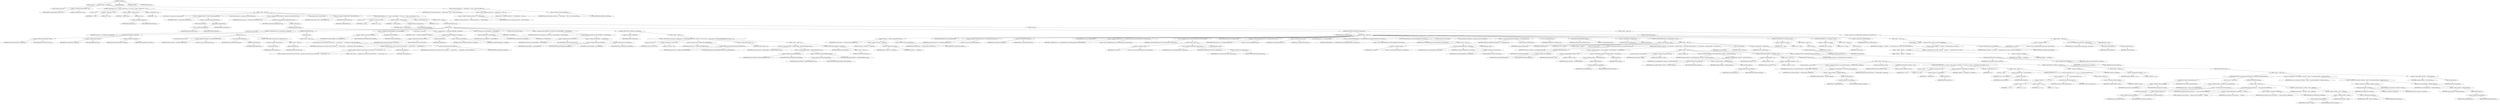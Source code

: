 digraph "translate" {  
"968" [label = <(METHOD,translate)<SUB>495</SUB>> ]
"59" [label = <(PARAM,this)<SUB>495</SUB>> ]
"969" [label = <(BLOCK,&lt;empty&gt;,&lt;empty&gt;)<SUB>495</SUB>> ]
"970" [label = <(LOCAL,int filesProcessed: int)> ]
"971" [label = <(&lt;operator&gt;.assignment,int filesProcessed = 0)<SUB>496</SUB>> ]
"972" [label = <(IDENTIFIER,filesProcessed,int filesProcessed = 0)<SUB>496</SUB>> ]
"973" [label = <(LITERAL,0,int filesProcessed = 0)<SUB>496</SUB>> ]
"974" [label = <(CONTROL_STRUCTURE,for (int i = 0; Some(i &lt; filesets.size()); i++),for (int i = 0; Some(i &lt; filesets.size()); i++))<SUB>497</SUB>> ]
"975" [label = <(LOCAL,int i: int)> ]
"976" [label = <(&lt;operator&gt;.assignment,int i = 0)<SUB>497</SUB>> ]
"977" [label = <(IDENTIFIER,i,int i = 0)<SUB>497</SUB>> ]
"978" [label = <(LITERAL,0,int i = 0)<SUB>497</SUB>> ]
"979" [label = <(&lt;operator&gt;.lessThan,i &lt; filesets.size())<SUB>497</SUB>> ]
"980" [label = <(IDENTIFIER,i,i &lt; filesets.size())<SUB>497</SUB>> ]
"981" [label = <(size,filesets.size())<SUB>497</SUB>> ]
"982" [label = <(&lt;operator&gt;.fieldAccess,this.filesets)<SUB>497</SUB>> ]
"983" [label = <(IDENTIFIER,this,filesets.size())<SUB>497</SUB>> ]
"984" [label = <(FIELD_IDENTIFIER,filesets,filesets)<SUB>497</SUB>> ]
"985" [label = <(&lt;operator&gt;.postIncrement,i++)<SUB>497</SUB>> ]
"986" [label = <(IDENTIFIER,i,i++)<SUB>497</SUB>> ]
"987" [label = <(BLOCK,&lt;empty&gt;,&lt;empty&gt;)<SUB>497</SUB>> ]
"988" [label = <(LOCAL,FileSet fs: org.apache.tools.ant.types.FileSet)> ]
"989" [label = <(&lt;operator&gt;.assignment,FileSet fs = (FileSet) filesets.elementAt(i))<SUB>498</SUB>> ]
"990" [label = <(IDENTIFIER,fs,FileSet fs = (FileSet) filesets.elementAt(i))<SUB>498</SUB>> ]
"991" [label = <(&lt;operator&gt;.cast,(FileSet) filesets.elementAt(i))<SUB>498</SUB>> ]
"992" [label = <(TYPE_REF,FileSet,FileSet)<SUB>498</SUB>> ]
"993" [label = <(elementAt,filesets.elementAt(i))<SUB>498</SUB>> ]
"994" [label = <(&lt;operator&gt;.fieldAccess,this.filesets)<SUB>498</SUB>> ]
"995" [label = <(IDENTIFIER,this,filesets.elementAt(i))<SUB>498</SUB>> ]
"996" [label = <(FIELD_IDENTIFIER,filesets,filesets)<SUB>498</SUB>> ]
"997" [label = <(IDENTIFIER,i,filesets.elementAt(i))<SUB>498</SUB>> ]
"998" [label = <(LOCAL,DirectoryScanner ds: org.apache.tools.ant.DirectoryScanner)> ]
"999" [label = <(&lt;operator&gt;.assignment,DirectoryScanner ds = getDirectoryScanner(getProject()))<SUB>499</SUB>> ]
"1000" [label = <(IDENTIFIER,ds,DirectoryScanner ds = getDirectoryScanner(getProject()))<SUB>499</SUB>> ]
"1001" [label = <(getDirectoryScanner,getDirectoryScanner(getProject()))<SUB>499</SUB>> ]
"1002" [label = <(IDENTIFIER,fs,getDirectoryScanner(getProject()))<SUB>499</SUB>> ]
"1003" [label = <(getProject,getProject())<SUB>499</SUB>> ]
"58" [label = <(IDENTIFIER,this,getProject())<SUB>499</SUB>> ]
"1004" [label = <(LOCAL,String[] srcFiles: java.lang.String[])> ]
"1005" [label = <(&lt;operator&gt;.assignment,String[] srcFiles = getIncludedFiles())<SUB>500</SUB>> ]
"1006" [label = <(IDENTIFIER,srcFiles,String[] srcFiles = getIncludedFiles())<SUB>500</SUB>> ]
"1007" [label = <(getIncludedFiles,getIncludedFiles())<SUB>500</SUB>> ]
"1008" [label = <(IDENTIFIER,ds,getIncludedFiles())<SUB>500</SUB>> ]
"1009" [label = <(CONTROL_STRUCTURE,for (int j = 0; Some(j &lt; srcFiles.length); j++),for (int j = 0; Some(j &lt; srcFiles.length); j++))<SUB>501</SUB>> ]
"1010" [label = <(LOCAL,int j: int)> ]
"1011" [label = <(&lt;operator&gt;.assignment,int j = 0)<SUB>501</SUB>> ]
"1012" [label = <(IDENTIFIER,j,int j = 0)<SUB>501</SUB>> ]
"1013" [label = <(LITERAL,0,int j = 0)<SUB>501</SUB>> ]
"1014" [label = <(&lt;operator&gt;.lessThan,j &lt; srcFiles.length)<SUB>501</SUB>> ]
"1015" [label = <(IDENTIFIER,j,j &lt; srcFiles.length)<SUB>501</SUB>> ]
"1016" [label = <(&lt;operator&gt;.fieldAccess,srcFiles.length)<SUB>501</SUB>> ]
"1017" [label = <(IDENTIFIER,srcFiles,j &lt; srcFiles.length)<SUB>501</SUB>> ]
"1018" [label = <(FIELD_IDENTIFIER,length,length)<SUB>501</SUB>> ]
"1019" [label = <(&lt;operator&gt;.postIncrement,j++)<SUB>501</SUB>> ]
"1020" [label = <(IDENTIFIER,j,j++)<SUB>501</SUB>> ]
"1021" [label = <(BLOCK,&lt;empty&gt;,&lt;empty&gt;)<SUB>501</SUB>> ]
"1022" [label = <(CONTROL_STRUCTURE,try,try)<SUB>502</SUB>> ]
"1023" [label = <(BLOCK,try,try)<SUB>502</SUB>> ]
"1024" [label = <(LOCAL,File dest: java.io.File)> ]
"1025" [label = <(&lt;operator&gt;.assignment,File dest = resolveFile(toDir, srcFiles[j]))<SUB>503</SUB>> ]
"1026" [label = <(IDENTIFIER,dest,File dest = resolveFile(toDir, srcFiles[j]))<SUB>503</SUB>> ]
"1027" [label = <(resolveFile,resolveFile(toDir, srcFiles[j]))<SUB>503</SUB>> ]
"1028" [label = <(&lt;operator&gt;.fieldAccess,Translate.FILE_UTILS)<SUB>503</SUB>> ]
"1029" [label = <(IDENTIFIER,Translate,resolveFile(toDir, srcFiles[j]))<SUB>503</SUB>> ]
"1030" [label = <(FIELD_IDENTIFIER,FILE_UTILS,FILE_UTILS)<SUB>503</SUB>> ]
"1031" [label = <(&lt;operator&gt;.fieldAccess,this.toDir)<SUB>503</SUB>> ]
"1032" [label = <(IDENTIFIER,this,resolveFile(toDir, srcFiles[j]))<SUB>503</SUB>> ]
"1033" [label = <(FIELD_IDENTIFIER,toDir,toDir)<SUB>503</SUB>> ]
"1034" [label = <(&lt;operator&gt;.indexAccess,srcFiles[j])<SUB>503</SUB>> ]
"1035" [label = <(IDENTIFIER,srcFiles,resolveFile(toDir, srcFiles[j]))<SUB>503</SUB>> ]
"1036" [label = <(IDENTIFIER,j,resolveFile(toDir, srcFiles[j]))<SUB>503</SUB>> ]
"1037" [label = <(CONTROL_STRUCTURE,try,try)<SUB>505</SUB>> ]
"1038" [label = <(BLOCK,try,try)<SUB>505</SUB>> ]
"61" [label = <(LOCAL,File destDir: java.io.File)> ]
"1039" [label = <(&lt;operator&gt;.assignment,File destDir = new File(dest.getParent()))<SUB>506</SUB>> ]
"1040" [label = <(IDENTIFIER,destDir,File destDir = new File(dest.getParent()))<SUB>506</SUB>> ]
"1041" [label = <(&lt;operator&gt;.alloc,new File(dest.getParent()))<SUB>506</SUB>> ]
"1042" [label = <(&lt;init&gt;,new File(dest.getParent()))<SUB>506</SUB>> ]
"60" [label = <(IDENTIFIER,destDir,new File(dest.getParent()))<SUB>506</SUB>> ]
"1043" [label = <(getParent,dest.getParent())<SUB>506</SUB>> ]
"1044" [label = <(IDENTIFIER,dest,dest.getParent())<SUB>506</SUB>> ]
"1045" [label = <(CONTROL_STRUCTURE,if (!destDir.exists()),if (!destDir.exists()))<SUB>507</SUB>> ]
"1046" [label = <(&lt;operator&gt;.logicalNot,!destDir.exists())<SUB>507</SUB>> ]
"1047" [label = <(exists,destDir.exists())<SUB>507</SUB>> ]
"1048" [label = <(IDENTIFIER,destDir,destDir.exists())<SUB>507</SUB>> ]
"1049" [label = <(BLOCK,&lt;empty&gt;,&lt;empty&gt;)<SUB>507</SUB>> ]
"1050" [label = <(mkdirs,destDir.mkdirs())<SUB>508</SUB>> ]
"1051" [label = <(IDENTIFIER,destDir,destDir.mkdirs())<SUB>508</SUB>> ]
"1052" [label = <(BLOCK,catch,catch)> ]
"1053" [label = <(BLOCK,&lt;empty&gt;,&lt;empty&gt;)<SUB>510</SUB>> ]
"1054" [label = <(log,log(&quot;Exception occurred while trying to check/create &quot; + &quot; parent directory.  &quot; + e.getMessage(), Project.MSG_DEBUG))<SUB>511</SUB>> ]
"62" [label = <(IDENTIFIER,this,log(&quot;Exception occurred while trying to check/create &quot; + &quot; parent directory.  &quot; + e.getMessage(), Project.MSG_DEBUG))<SUB>511</SUB>> ]
"1055" [label = <(&lt;operator&gt;.addition,&quot;Exception occurred while trying to check/create &quot; + &quot; parent directory.  &quot; + e.getMessage())<SUB>511</SUB>> ]
"1056" [label = <(&lt;operator&gt;.addition,&quot;Exception occurred while trying to check/create &quot; + &quot; parent directory.  &quot;)<SUB>511</SUB>> ]
"1057" [label = <(LITERAL,&quot;Exception occurred while trying to check/create &quot;,&quot;Exception occurred while trying to check/create &quot; + &quot; parent directory.  &quot;)<SUB>511</SUB>> ]
"1058" [label = <(LITERAL,&quot; parent directory.  &quot;,&quot;Exception occurred while trying to check/create &quot; + &quot; parent directory.  &quot;)<SUB>512</SUB>> ]
"1059" [label = <(getMessage,e.getMessage())<SUB>512</SUB>> ]
"1060" [label = <(IDENTIFIER,e,e.getMessage())<SUB>512</SUB>> ]
"1061" [label = <(&lt;operator&gt;.fieldAccess,Project.MSG_DEBUG)<SUB>513</SUB>> ]
"1062" [label = <(IDENTIFIER,Project,log(&quot;Exception occurred while trying to check/create &quot; + &quot; parent directory.  &quot; + e.getMessage(), Project.MSG_DEBUG))<SUB>513</SUB>> ]
"1063" [label = <(FIELD_IDENTIFIER,MSG_DEBUG,MSG_DEBUG)<SUB>513</SUB>> ]
"1064" [label = <(&lt;operator&gt;.assignment,this.destLastModified = dest.lastModified())<SUB>515</SUB>> ]
"1065" [label = <(&lt;operator&gt;.fieldAccess,this.destLastModified)<SUB>515</SUB>> ]
"1066" [label = <(IDENTIFIER,this,this.destLastModified = dest.lastModified())<SUB>515</SUB>> ]
"1067" [label = <(FIELD_IDENTIFIER,destLastModified,destLastModified)<SUB>515</SUB>> ]
"1068" [label = <(lastModified,dest.lastModified())<SUB>515</SUB>> ]
"1069" [label = <(IDENTIFIER,dest,dest.lastModified())<SUB>515</SUB>> ]
"1070" [label = <(LOCAL,File src: java.io.File)> ]
"1071" [label = <(&lt;operator&gt;.assignment,File src = resolveFile(ds.getBasedir(), srcFiles[j]))<SUB>516</SUB>> ]
"1072" [label = <(IDENTIFIER,src,File src = resolveFile(ds.getBasedir(), srcFiles[j]))<SUB>516</SUB>> ]
"1073" [label = <(resolveFile,resolveFile(ds.getBasedir(), srcFiles[j]))<SUB>516</SUB>> ]
"1074" [label = <(&lt;operator&gt;.fieldAccess,Translate.FILE_UTILS)<SUB>516</SUB>> ]
"1075" [label = <(IDENTIFIER,Translate,resolveFile(ds.getBasedir(), srcFiles[j]))<SUB>516</SUB>> ]
"1076" [label = <(FIELD_IDENTIFIER,FILE_UTILS,FILE_UTILS)<SUB>516</SUB>> ]
"1077" [label = <(getBasedir,getBasedir())<SUB>516</SUB>> ]
"1078" [label = <(IDENTIFIER,ds,getBasedir())<SUB>516</SUB>> ]
"1079" [label = <(&lt;operator&gt;.indexAccess,srcFiles[j])<SUB>516</SUB>> ]
"1080" [label = <(IDENTIFIER,srcFiles,resolveFile(ds.getBasedir(), srcFiles[j]))<SUB>516</SUB>> ]
"1081" [label = <(IDENTIFIER,j,resolveFile(ds.getBasedir(), srcFiles[j]))<SUB>516</SUB>> ]
"1082" [label = <(&lt;operator&gt;.assignment,this.srcLastModified = src.lastModified())<SUB>517</SUB>> ]
"1083" [label = <(&lt;operator&gt;.fieldAccess,this.srcLastModified)<SUB>517</SUB>> ]
"1084" [label = <(IDENTIFIER,this,this.srcLastModified = src.lastModified())<SUB>517</SUB>> ]
"1085" [label = <(FIELD_IDENTIFIER,srcLastModified,srcLastModified)<SUB>517</SUB>> ]
"1086" [label = <(lastModified,src.lastModified())<SUB>517</SUB>> ]
"1087" [label = <(IDENTIFIER,src,src.lastModified())<SUB>517</SUB>> ]
"1088" [label = <(LOCAL,boolean needsWork: boolean)> ]
"1089" [label = <(&lt;operator&gt;.assignment,boolean needsWork = forceOverwrite || destLastModified &lt; srcLastModified)<SUB>519</SUB>> ]
"1090" [label = <(IDENTIFIER,needsWork,boolean needsWork = forceOverwrite || destLastModified &lt; srcLastModified)<SUB>519</SUB>> ]
"1091" [label = <(&lt;operator&gt;.logicalOr,forceOverwrite || destLastModified &lt; srcLastModified)<SUB>519</SUB>> ]
"1092" [label = <(&lt;operator&gt;.fieldAccess,this.forceOverwrite)<SUB>519</SUB>> ]
"1093" [label = <(IDENTIFIER,this,forceOverwrite || destLastModified &lt; srcLastModified)<SUB>519</SUB>> ]
"1094" [label = <(FIELD_IDENTIFIER,forceOverwrite,forceOverwrite)<SUB>519</SUB>> ]
"1095" [label = <(&lt;operator&gt;.lessThan,destLastModified &lt; srcLastModified)<SUB>520</SUB>> ]
"1096" [label = <(&lt;operator&gt;.fieldAccess,this.destLastModified)<SUB>520</SUB>> ]
"1097" [label = <(IDENTIFIER,this,destLastModified &lt; srcLastModified)<SUB>520</SUB>> ]
"1098" [label = <(FIELD_IDENTIFIER,destLastModified,destLastModified)<SUB>520</SUB>> ]
"1099" [label = <(&lt;operator&gt;.fieldAccess,this.srcLastModified)<SUB>520</SUB>> ]
"1100" [label = <(IDENTIFIER,this,destLastModified &lt; srcLastModified)<SUB>520</SUB>> ]
"1101" [label = <(FIELD_IDENTIFIER,srcLastModified,srcLastModified)<SUB>520</SUB>> ]
"1102" [label = <(CONTROL_STRUCTURE,if (!needsWork),if (!needsWork))<SUB>521</SUB>> ]
"1103" [label = <(&lt;operator&gt;.logicalNot,!needsWork)<SUB>521</SUB>> ]
"1104" [label = <(IDENTIFIER,needsWork,!needsWork)<SUB>521</SUB>> ]
"1105" [label = <(BLOCK,&lt;empty&gt;,&lt;empty&gt;)<SUB>521</SUB>> ]
"1106" [label = <(CONTROL_STRUCTURE,for (int icounter = 0; Some(icounter &lt; BUNDLE_MAX_ALTERNATIVES); icounter++),for (int icounter = 0; Some(icounter &lt; BUNDLE_MAX_ALTERNATIVES); icounter++))<SUB>522</SUB>> ]
"1107" [label = <(LOCAL,int icounter: int)> ]
"1108" [label = <(&lt;operator&gt;.assignment,int icounter = 0)<SUB>522</SUB>> ]
"1109" [label = <(IDENTIFIER,icounter,int icounter = 0)<SUB>522</SUB>> ]
"1110" [label = <(LITERAL,0,int icounter = 0)<SUB>522</SUB>> ]
"1111" [label = <(&lt;operator&gt;.lessThan,icounter &lt; BUNDLE_MAX_ALTERNATIVES)<SUB>522</SUB>> ]
"1112" [label = <(IDENTIFIER,icounter,icounter &lt; BUNDLE_MAX_ALTERNATIVES)<SUB>522</SUB>> ]
"1113" [label = <(&lt;operator&gt;.fieldAccess,Translate.BUNDLE_MAX_ALTERNATIVES)<SUB>522</SUB>> ]
"1114" [label = <(IDENTIFIER,Translate,icounter &lt; BUNDLE_MAX_ALTERNATIVES)<SUB>522</SUB>> ]
"1115" [label = <(FIELD_IDENTIFIER,BUNDLE_MAX_ALTERNATIVES,BUNDLE_MAX_ALTERNATIVES)<SUB>522</SUB>> ]
"1116" [label = <(&lt;operator&gt;.postIncrement,icounter++)<SUB>522</SUB>> ]
"1117" [label = <(IDENTIFIER,icounter,icounter++)<SUB>522</SUB>> ]
"1118" [label = <(BLOCK,&lt;empty&gt;,&lt;empty&gt;)<SUB>522</SUB>> ]
"1119" [label = <(&lt;operator&gt;.assignment,needsWork = destLastModified &lt; bundleLastModified[icounter])<SUB>523</SUB>> ]
"1120" [label = <(IDENTIFIER,needsWork,needsWork = destLastModified &lt; bundleLastModified[icounter])<SUB>523</SUB>> ]
"1121" [label = <(&lt;operator&gt;.lessThan,destLastModified &lt; bundleLastModified[icounter])<SUB>523</SUB>> ]
"1122" [label = <(&lt;operator&gt;.fieldAccess,this.destLastModified)<SUB>523</SUB>> ]
"1123" [label = <(IDENTIFIER,this,destLastModified &lt; bundleLastModified[icounter])<SUB>523</SUB>> ]
"1124" [label = <(FIELD_IDENTIFIER,destLastModified,destLastModified)<SUB>523</SUB>> ]
"1125" [label = <(&lt;operator&gt;.indexAccess,bundleLastModified[icounter])<SUB>523</SUB>> ]
"1126" [label = <(&lt;operator&gt;.fieldAccess,this.bundleLastModified)<SUB>523</SUB>> ]
"1127" [label = <(IDENTIFIER,this,destLastModified &lt; bundleLastModified[icounter])<SUB>523</SUB>> ]
"1128" [label = <(FIELD_IDENTIFIER,bundleLastModified,bundleLastModified)<SUB>523</SUB>> ]
"1129" [label = <(IDENTIFIER,icounter,destLastModified &lt; bundleLastModified[icounter])<SUB>523</SUB>> ]
"1130" [label = <(CONTROL_STRUCTURE,if (needsWork),if (needsWork))<SUB>524</SUB>> ]
"1131" [label = <(IDENTIFIER,needsWork,if (needsWork))<SUB>524</SUB>> ]
"1132" [label = <(BLOCK,&lt;empty&gt;,&lt;empty&gt;)<SUB>524</SUB>> ]
"1133" [label = <(CONTROL_STRUCTURE,break;,break;)<SUB>525</SUB>> ]
"1134" [label = <(CONTROL_STRUCTURE,if (needsWork),if (needsWork))<SUB>529</SUB>> ]
"1135" [label = <(IDENTIFIER,needsWork,if (needsWork))<SUB>529</SUB>> ]
"1136" [label = <(BLOCK,&lt;empty&gt;,&lt;empty&gt;)<SUB>529</SUB>> ]
"1137" [label = <(log,log(&quot;Processing &quot; + srcFiles[j], Project.MSG_DEBUG))<SUB>530</SUB>> ]
"63" [label = <(IDENTIFIER,this,log(&quot;Processing &quot; + srcFiles[j], Project.MSG_DEBUG))<SUB>530</SUB>> ]
"1138" [label = <(&lt;operator&gt;.addition,&quot;Processing &quot; + srcFiles[j])<SUB>530</SUB>> ]
"1139" [label = <(LITERAL,&quot;Processing &quot;,&quot;Processing &quot; + srcFiles[j])<SUB>530</SUB>> ]
"1140" [label = <(&lt;operator&gt;.indexAccess,srcFiles[j])<SUB>530</SUB>> ]
"1141" [label = <(IDENTIFIER,srcFiles,&quot;Processing &quot; + srcFiles[j])<SUB>530</SUB>> ]
"1142" [label = <(IDENTIFIER,j,&quot;Processing &quot; + srcFiles[j])<SUB>530</SUB>> ]
"1143" [label = <(&lt;operator&gt;.fieldAccess,Project.MSG_DEBUG)<SUB>531</SUB>> ]
"1144" [label = <(IDENTIFIER,Project,log(&quot;Processing &quot; + srcFiles[j], Project.MSG_DEBUG))<SUB>531</SUB>> ]
"1145" [label = <(FIELD_IDENTIFIER,MSG_DEBUG,MSG_DEBUG)<SUB>531</SUB>> ]
"65" [label = <(LOCAL,FileOutputStream fos: java.io.FileOutputStream)> ]
"1146" [label = <(&lt;operator&gt;.assignment,FileOutputStream fos = new FileOutputStream(dest))<SUB>532</SUB>> ]
"1147" [label = <(IDENTIFIER,fos,FileOutputStream fos = new FileOutputStream(dest))<SUB>532</SUB>> ]
"1148" [label = <(&lt;operator&gt;.alloc,new FileOutputStream(dest))<SUB>532</SUB>> ]
"1149" [label = <(&lt;init&gt;,new FileOutputStream(dest))<SUB>532</SUB>> ]
"64" [label = <(IDENTIFIER,fos,new FileOutputStream(dest))<SUB>532</SUB>> ]
"1150" [label = <(IDENTIFIER,dest,new FileOutputStream(dest))<SUB>532</SUB>> ]
"67" [label = <(LOCAL,BufferedWriter out: java.io.BufferedWriter)> ]
"1151" [label = <(&lt;operator&gt;.assignment,BufferedWriter out = new BufferedWriter(new OutputStreamWriter(fos, destEncoding)))<SUB>533</SUB>> ]
"1152" [label = <(IDENTIFIER,out,BufferedWriter out = new BufferedWriter(new OutputStreamWriter(fos, destEncoding)))<SUB>533</SUB>> ]
"1153" [label = <(&lt;operator&gt;.alloc,new BufferedWriter(new OutputStreamWriter(fos, destEncoding)))<SUB>534</SUB>> ]
"1154" [label = <(&lt;init&gt;,new BufferedWriter(new OutputStreamWriter(fos, destEncoding)))<SUB>534</SUB>> ]
"66" [label = <(IDENTIFIER,out,new BufferedWriter(new OutputStreamWriter(fos, destEncoding)))<SUB>533</SUB>> ]
"1155" [label = <(BLOCK,&lt;empty&gt;,&lt;empty&gt;)<SUB>534</SUB>> ]
"1156" [label = <(&lt;operator&gt;.assignment,&lt;empty&gt;)> ]
"1157" [label = <(IDENTIFIER,$obj16,&lt;empty&gt;)> ]
"1158" [label = <(&lt;operator&gt;.alloc,new OutputStreamWriter(fos, destEncoding))<SUB>534</SUB>> ]
"1159" [label = <(&lt;init&gt;,new OutputStreamWriter(fos, destEncoding))<SUB>534</SUB>> ]
"1160" [label = <(IDENTIFIER,$obj16,new OutputStreamWriter(fos, destEncoding))> ]
"1161" [label = <(IDENTIFIER,fos,new OutputStreamWriter(fos, destEncoding))<SUB>534</SUB>> ]
"1162" [label = <(&lt;operator&gt;.fieldAccess,this.destEncoding)<SUB>534</SUB>> ]
"1163" [label = <(IDENTIFIER,this,new OutputStreamWriter(fos, destEncoding))<SUB>534</SUB>> ]
"1164" [label = <(FIELD_IDENTIFIER,destEncoding,destEncoding)<SUB>534</SUB>> ]
"1165" [label = <(IDENTIFIER,$obj16,&lt;empty&gt;)> ]
"69" [label = <(LOCAL,FileInputStream fis: java.io.FileInputStream)> ]
"1166" [label = <(&lt;operator&gt;.assignment,FileInputStream fis = new FileInputStream(src))<SUB>535</SUB>> ]
"1167" [label = <(IDENTIFIER,fis,FileInputStream fis = new FileInputStream(src))<SUB>535</SUB>> ]
"1168" [label = <(&lt;operator&gt;.alloc,new FileInputStream(src))<SUB>535</SUB>> ]
"1169" [label = <(&lt;init&gt;,new FileInputStream(src))<SUB>535</SUB>> ]
"68" [label = <(IDENTIFIER,fis,new FileInputStream(src))<SUB>535</SUB>> ]
"1170" [label = <(IDENTIFIER,src,new FileInputStream(src))<SUB>535</SUB>> ]
"71" [label = <(LOCAL,BufferedReader in: java.io.BufferedReader)> ]
"1171" [label = <(&lt;operator&gt;.assignment,BufferedReader in = new BufferedReader(new InputStreamReader(fis, srcEncoding)))<SUB>536</SUB>> ]
"1172" [label = <(IDENTIFIER,in,BufferedReader in = new BufferedReader(new InputStreamReader(fis, srcEncoding)))<SUB>536</SUB>> ]
"1173" [label = <(&lt;operator&gt;.alloc,new BufferedReader(new InputStreamReader(fis, srcEncoding)))<SUB>537</SUB>> ]
"1174" [label = <(&lt;init&gt;,new BufferedReader(new InputStreamReader(fis, srcEncoding)))<SUB>537</SUB>> ]
"70" [label = <(IDENTIFIER,in,new BufferedReader(new InputStreamReader(fis, srcEncoding)))<SUB>536</SUB>> ]
"1175" [label = <(BLOCK,&lt;empty&gt;,&lt;empty&gt;)<SUB>537</SUB>> ]
"1176" [label = <(&lt;operator&gt;.assignment,&lt;empty&gt;)> ]
"1177" [label = <(IDENTIFIER,$obj19,&lt;empty&gt;)> ]
"1178" [label = <(&lt;operator&gt;.alloc,new InputStreamReader(fis, srcEncoding))<SUB>537</SUB>> ]
"1179" [label = <(&lt;init&gt;,new InputStreamReader(fis, srcEncoding))<SUB>537</SUB>> ]
"1180" [label = <(IDENTIFIER,$obj19,new InputStreamReader(fis, srcEncoding))> ]
"1181" [label = <(IDENTIFIER,fis,new InputStreamReader(fis, srcEncoding))<SUB>537</SUB>> ]
"1182" [label = <(&lt;operator&gt;.fieldAccess,this.srcEncoding)<SUB>537</SUB>> ]
"1183" [label = <(IDENTIFIER,this,new InputStreamReader(fis, srcEncoding))<SUB>537</SUB>> ]
"1184" [label = <(FIELD_IDENTIFIER,srcEncoding,srcEncoding)<SUB>537</SUB>> ]
"1185" [label = <(IDENTIFIER,$obj19,&lt;empty&gt;)> ]
"1186" [label = <(LOCAL,String line: java.lang.String)> ]
"73" [label = <(LOCAL,LineTokenizer lineTokenizer: org.apache.tools.ant.util.LineTokenizer)> ]
"1187" [label = <(&lt;operator&gt;.assignment,LineTokenizer lineTokenizer = new LineTokenizer())<SUB>539</SUB>> ]
"1188" [label = <(IDENTIFIER,lineTokenizer,LineTokenizer lineTokenizer = new LineTokenizer())<SUB>539</SUB>> ]
"1189" [label = <(&lt;operator&gt;.alloc,new LineTokenizer())<SUB>539</SUB>> ]
"1190" [label = <(&lt;init&gt;,new LineTokenizer())<SUB>539</SUB>> ]
"72" [label = <(IDENTIFIER,lineTokenizer,new LineTokenizer())<SUB>539</SUB>> ]
"1191" [label = <(setIncludeDelims,setIncludeDelims(true))<SUB>540</SUB>> ]
"1192" [label = <(IDENTIFIER,lineTokenizer,setIncludeDelims(true))<SUB>540</SUB>> ]
"1193" [label = <(LITERAL,true,setIncludeDelims(true))<SUB>540</SUB>> ]
"1194" [label = <(&lt;operator&gt;.assignment,line = getToken(in))<SUB>541</SUB>> ]
"1195" [label = <(IDENTIFIER,line,line = getToken(in))<SUB>541</SUB>> ]
"1196" [label = <(getToken,getToken(in))<SUB>541</SUB>> ]
"1197" [label = <(IDENTIFIER,lineTokenizer,getToken(in))<SUB>541</SUB>> ]
"1198" [label = <(IDENTIFIER,in,getToken(in))<SUB>541</SUB>> ]
"1199" [label = <(CONTROL_STRUCTURE,while ((line) != null),while ((line) != null))<SUB>542</SUB>> ]
"1200" [label = <(&lt;operator&gt;.notEquals,(line) != null)<SUB>542</SUB>> ]
"1201" [label = <(IDENTIFIER,line,(line) != null)<SUB>542</SUB>> ]
"1202" [label = <(LITERAL,null,(line) != null)<SUB>542</SUB>> ]
"1203" [label = <(BLOCK,&lt;empty&gt;,&lt;empty&gt;)<SUB>542</SUB>> ]
"1204" [label = <(LOCAL,int startIndex: int)> ]
"1205" [label = <(&lt;operator&gt;.assignment,int startIndex = line.indexOf(startToken))<SUB>548</SUB>> ]
"1206" [label = <(IDENTIFIER,startIndex,int startIndex = line.indexOf(startToken))<SUB>548</SUB>> ]
"1207" [label = <(indexOf,line.indexOf(startToken))<SUB>548</SUB>> ]
"1208" [label = <(IDENTIFIER,line,line.indexOf(startToken))<SUB>548</SUB>> ]
"1209" [label = <(&lt;operator&gt;.fieldAccess,this.startToken)<SUB>548</SUB>> ]
"1210" [label = <(IDENTIFIER,this,line.indexOf(startToken))<SUB>548</SUB>> ]
"1211" [label = <(FIELD_IDENTIFIER,startToken,startToken)<SUB>548</SUB>> ]
"1212" [label = <(CONTROL_STRUCTURE,while (startIndex &gt;= 0 &amp;&amp; (startIndex + startToken.length()) &lt;= line.length()),while (startIndex &gt;= 0 &amp;&amp; (startIndex + startToken.length()) &lt;= line.length()))<SUB>549</SUB>> ]
"1213" [label = <(&lt;operator&gt;.logicalAnd,startIndex &gt;= 0 &amp;&amp; (startIndex + startToken.length()) &lt;= line.length())<SUB>549</SUB>> ]
"1214" [label = <(&lt;operator&gt;.greaterEqualsThan,startIndex &gt;= 0)<SUB>549</SUB>> ]
"1215" [label = <(IDENTIFIER,startIndex,startIndex &gt;= 0)<SUB>549</SUB>> ]
"1216" [label = <(LITERAL,0,startIndex &gt;= 0)<SUB>549</SUB>> ]
"1217" [label = <(&lt;operator&gt;.lessEqualsThan,(startIndex + startToken.length()) &lt;= line.length())<SUB>550</SUB>> ]
"1218" [label = <(&lt;operator&gt;.addition,startIndex + startToken.length())<SUB>550</SUB>> ]
"1219" [label = <(IDENTIFIER,startIndex,startIndex + startToken.length())<SUB>550</SUB>> ]
"1220" [label = <(length,startToken.length())<SUB>550</SUB>> ]
"1221" [label = <(&lt;operator&gt;.fieldAccess,this.startToken)<SUB>550</SUB>> ]
"1222" [label = <(IDENTIFIER,this,startToken.length())<SUB>550</SUB>> ]
"1223" [label = <(FIELD_IDENTIFIER,startToken,startToken)<SUB>550</SUB>> ]
"1224" [label = <(length,line.length())<SUB>550</SUB>> ]
"1225" [label = <(IDENTIFIER,line,line.length())<SUB>550</SUB>> ]
"1226" [label = <(BLOCK,&lt;empty&gt;,&lt;empty&gt;)<SUB>550</SUB>> ]
"1227" [label = <(LOCAL,String replace: java.lang.String)> ]
"1228" [label = <(&lt;operator&gt;.assignment,String replace = null)<SUB>554</SUB>> ]
"1229" [label = <(IDENTIFIER,replace,String replace = null)<SUB>554</SUB>> ]
"1230" [label = <(LITERAL,null,String replace = null)<SUB>554</SUB>> ]
"1231" [label = <(LOCAL,int endIndex: int)> ]
"1232" [label = <(&lt;operator&gt;.assignment,int endIndex = line.indexOf(endToken, startIndex + startToken.length()))<SUB>559</SUB>> ]
"1233" [label = <(IDENTIFIER,endIndex,int endIndex = line.indexOf(endToken, startIndex + startToken.length()))<SUB>559</SUB>> ]
"1234" [label = <(indexOf,line.indexOf(endToken, startIndex + startToken.length()))<SUB>559</SUB>> ]
"1235" [label = <(IDENTIFIER,line,line.indexOf(endToken, startIndex + startToken.length()))<SUB>559</SUB>> ]
"1236" [label = <(&lt;operator&gt;.fieldAccess,this.endToken)<SUB>560</SUB>> ]
"1237" [label = <(IDENTIFIER,this,line.indexOf(endToken, startIndex + startToken.length()))<SUB>560</SUB>> ]
"1238" [label = <(FIELD_IDENTIFIER,endToken,endToken)<SUB>560</SUB>> ]
"1239" [label = <(&lt;operator&gt;.addition,startIndex + startToken.length())<SUB>560</SUB>> ]
"1240" [label = <(IDENTIFIER,startIndex,startIndex + startToken.length())<SUB>560</SUB>> ]
"1241" [label = <(length,startToken.length())<SUB>560</SUB>> ]
"1242" [label = <(&lt;operator&gt;.fieldAccess,this.startToken)<SUB>560</SUB>> ]
"1243" [label = <(IDENTIFIER,this,startToken.length())<SUB>560</SUB>> ]
"1244" [label = <(FIELD_IDENTIFIER,startToken,startToken)<SUB>560</SUB>> ]
"1245" [label = <(CONTROL_STRUCTURE,if (endIndex &lt; 0),if (endIndex &lt; 0))<SUB>561</SUB>> ]
"1246" [label = <(&lt;operator&gt;.lessThan,endIndex &lt; 0)<SUB>561</SUB>> ]
"1247" [label = <(IDENTIFIER,endIndex,endIndex &lt; 0)<SUB>561</SUB>> ]
"1248" [label = <(LITERAL,0,endIndex &lt; 0)<SUB>561</SUB>> ]
"1249" [label = <(BLOCK,&lt;empty&gt;,&lt;empty&gt;)<SUB>561</SUB>> ]
"1250" [label = <(&lt;operator&gt;.assignmentPlus,startIndex += 1)<SUB>562</SUB>> ]
"1251" [label = <(IDENTIFIER,startIndex,startIndex += 1)<SUB>562</SUB>> ]
"1252" [label = <(LITERAL,1,startIndex += 1)<SUB>562</SUB>> ]
"1253" [label = <(CONTROL_STRUCTURE,else,else)<SUB>563</SUB>> ]
"1254" [label = <(BLOCK,&lt;empty&gt;,&lt;empty&gt;)<SUB>563</SUB>> ]
"1255" [label = <(LOCAL,String token: java.lang.String)> ]
"1256" [label = <(&lt;operator&gt;.assignment,String token = line.substring(startIndex + startToken.length(), endIndex))<SUB>565</SUB>> ]
"1257" [label = <(IDENTIFIER,token,String token = line.substring(startIndex + startToken.length(), endIndex))<SUB>565</SUB>> ]
"1258" [label = <(substring,line.substring(startIndex + startToken.length(), endIndex))<SUB>565</SUB>> ]
"1259" [label = <(IDENTIFIER,line,line.substring(startIndex + startToken.length(), endIndex))<SUB>565</SUB>> ]
"1260" [label = <(&lt;operator&gt;.addition,startIndex + startToken.length())<SUB>566</SUB>> ]
"1261" [label = <(IDENTIFIER,startIndex,startIndex + startToken.length())<SUB>566</SUB>> ]
"1262" [label = <(length,startToken.length())<SUB>566</SUB>> ]
"1263" [label = <(&lt;operator&gt;.fieldAccess,this.startToken)<SUB>566</SUB>> ]
"1264" [label = <(IDENTIFIER,this,startToken.length())<SUB>566</SUB>> ]
"1265" [label = <(FIELD_IDENTIFIER,startToken,startToken)<SUB>566</SUB>> ]
"1266" [label = <(IDENTIFIER,endIndex,line.substring(startIndex + startToken.length(), endIndex))<SUB>566</SUB>> ]
"1267" [label = <(LOCAL,boolean validToken: boolean)> ]
"1268" [label = <(&lt;operator&gt;.assignment,boolean validToken = true)<SUB>570</SUB>> ]
"1269" [label = <(IDENTIFIER,validToken,boolean validToken = true)<SUB>570</SUB>> ]
"1270" [label = <(LITERAL,true,boolean validToken = true)<SUB>570</SUB>> ]
"1271" [label = <(CONTROL_STRUCTURE,for (int k = 0; Some(k &lt; token.length() &amp;&amp; validToken); k++),for (int k = 0; Some(k &lt; token.length() &amp;&amp; validToken); k++))<SUB>571</SUB>> ]
"1272" [label = <(LOCAL,int k: int)> ]
"1273" [label = <(&lt;operator&gt;.assignment,int k = 0)<SUB>571</SUB>> ]
"1274" [label = <(IDENTIFIER,k,int k = 0)<SUB>571</SUB>> ]
"1275" [label = <(LITERAL,0,int k = 0)<SUB>571</SUB>> ]
"1276" [label = <(&lt;operator&gt;.logicalAnd,k &lt; token.length() &amp;&amp; validToken)<SUB>571</SUB>> ]
"1277" [label = <(&lt;operator&gt;.lessThan,k &lt; token.length())<SUB>571</SUB>> ]
"1278" [label = <(IDENTIFIER,k,k &lt; token.length())<SUB>571</SUB>> ]
"1279" [label = <(length,token.length())<SUB>571</SUB>> ]
"1280" [label = <(IDENTIFIER,token,token.length())<SUB>571</SUB>> ]
"1281" [label = <(IDENTIFIER,validToken,k &lt; token.length() &amp;&amp; validToken)<SUB>571</SUB>> ]
"1282" [label = <(&lt;operator&gt;.postIncrement,k++)<SUB>571</SUB>> ]
"1283" [label = <(IDENTIFIER,k,k++)<SUB>571</SUB>> ]
"1284" [label = <(BLOCK,&lt;empty&gt;,&lt;empty&gt;)<SUB>571</SUB>> ]
"1285" [label = <(LOCAL,char c: char)> ]
"1286" [label = <(&lt;operator&gt;.assignment,char c = token.charAt(k))<SUB>572</SUB>> ]
"1287" [label = <(IDENTIFIER,c,char c = token.charAt(k))<SUB>572</SUB>> ]
"1288" [label = <(charAt,token.charAt(k))<SUB>572</SUB>> ]
"1289" [label = <(IDENTIFIER,token,token.charAt(k))<SUB>572</SUB>> ]
"1290" [label = <(IDENTIFIER,k,token.charAt(k))<SUB>572</SUB>> ]
"1291" [label = <(CONTROL_STRUCTURE,if (c == ':' || c == '=' || Character.isSpaceChar(c)),if (c == ':' || c == '=' || Character.isSpaceChar(c)))<SUB>573</SUB>> ]
"1292" [label = <(&lt;operator&gt;.logicalOr,c == ':' || c == '=' || Character.isSpaceChar(c))<SUB>573</SUB>> ]
"1293" [label = <(&lt;operator&gt;.logicalOr,c == ':' || c == '=')<SUB>573</SUB>> ]
"1294" [label = <(&lt;operator&gt;.equals,c == ':')<SUB>573</SUB>> ]
"1295" [label = <(IDENTIFIER,c,c == ':')<SUB>573</SUB>> ]
"1296" [label = <(LITERAL,':',c == ':')<SUB>573</SUB>> ]
"1297" [label = <(&lt;operator&gt;.equals,c == '=')<SUB>573</SUB>> ]
"1298" [label = <(IDENTIFIER,c,c == '=')<SUB>573</SUB>> ]
"1299" [label = <(LITERAL,'=',c == '=')<SUB>573</SUB>> ]
"1300" [label = <(isSpaceChar,Character.isSpaceChar(c))<SUB>574</SUB>> ]
"1301" [label = <(IDENTIFIER,Character,Character.isSpaceChar(c))<SUB>574</SUB>> ]
"1302" [label = <(IDENTIFIER,c,Character.isSpaceChar(c))<SUB>574</SUB>> ]
"1303" [label = <(BLOCK,&lt;empty&gt;,&lt;empty&gt;)<SUB>574</SUB>> ]
"1304" [label = <(&lt;operator&gt;.assignment,validToken = false)<SUB>575</SUB>> ]
"1305" [label = <(IDENTIFIER,validToken,validToken = false)<SUB>575</SUB>> ]
"1306" [label = <(LITERAL,false,validToken = false)<SUB>575</SUB>> ]
"1307" [label = <(CONTROL_STRUCTURE,if (!validToken),if (!validToken))<SUB>578</SUB>> ]
"1308" [label = <(&lt;operator&gt;.logicalNot,!validToken)<SUB>578</SUB>> ]
"1309" [label = <(IDENTIFIER,validToken,!validToken)<SUB>578</SUB>> ]
"1310" [label = <(BLOCK,&lt;empty&gt;,&lt;empty&gt;)<SUB>578</SUB>> ]
"1311" [label = <(&lt;operator&gt;.assignmentPlus,startIndex += 1)<SUB>579</SUB>> ]
"1312" [label = <(IDENTIFIER,startIndex,startIndex += 1)<SUB>579</SUB>> ]
"1313" [label = <(LITERAL,1,startIndex += 1)<SUB>579</SUB>> ]
"1314" [label = <(CONTROL_STRUCTURE,else,else)<SUB>580</SUB>> ]
"1315" [label = <(BLOCK,&lt;empty&gt;,&lt;empty&gt;)<SUB>580</SUB>> ]
"1316" [label = <(CONTROL_STRUCTURE,if (resourceMap.containsKey(token)),if (resourceMap.containsKey(token)))<SUB>582</SUB>> ]
"1317" [label = <(containsKey,resourceMap.containsKey(token))<SUB>582</SUB>> ]
"1318" [label = <(&lt;operator&gt;.fieldAccess,this.resourceMap)<SUB>582</SUB>> ]
"1319" [label = <(IDENTIFIER,this,resourceMap.containsKey(token))<SUB>582</SUB>> ]
"1320" [label = <(FIELD_IDENTIFIER,resourceMap,resourceMap)<SUB>582</SUB>> ]
"1321" [label = <(IDENTIFIER,token,resourceMap.containsKey(token))<SUB>582</SUB>> ]
"1322" [label = <(BLOCK,&lt;empty&gt;,&lt;empty&gt;)<SUB>582</SUB>> ]
"1323" [label = <(&lt;operator&gt;.assignment,replace = (String) resourceMap.get(token))<SUB>583</SUB>> ]
"1324" [label = <(IDENTIFIER,replace,replace = (String) resourceMap.get(token))<SUB>583</SUB>> ]
"1325" [label = <(&lt;operator&gt;.cast,(String) resourceMap.get(token))<SUB>583</SUB>> ]
"1326" [label = <(TYPE_REF,String,String)<SUB>583</SUB>> ]
"1327" [label = <(get,resourceMap.get(token))<SUB>583</SUB>> ]
"1328" [label = <(&lt;operator&gt;.fieldAccess,this.resourceMap)<SUB>583</SUB>> ]
"1329" [label = <(IDENTIFIER,this,resourceMap.get(token))<SUB>583</SUB>> ]
"1330" [label = <(FIELD_IDENTIFIER,resourceMap,resourceMap)<SUB>583</SUB>> ]
"1331" [label = <(IDENTIFIER,token,resourceMap.get(token))<SUB>583</SUB>> ]
"1332" [label = <(CONTROL_STRUCTURE,else,else)<SUB>584</SUB>> ]
"1333" [label = <(BLOCK,&lt;empty&gt;,&lt;empty&gt;)<SUB>584</SUB>> ]
"1334" [label = <(log,log(&quot;Replacement string missing for: &quot; + token, Project.MSG_VERBOSE))<SUB>585</SUB>> ]
"74" [label = <(IDENTIFIER,this,log(&quot;Replacement string missing for: &quot; + token, Project.MSG_VERBOSE))<SUB>585</SUB>> ]
"1335" [label = <(&lt;operator&gt;.addition,&quot;Replacement string missing for: &quot; + token)<SUB>585</SUB>> ]
"1336" [label = <(LITERAL,&quot;Replacement string missing for: &quot;,&quot;Replacement string missing for: &quot; + token)<SUB>585</SUB>> ]
"1337" [label = <(IDENTIFIER,token,&quot;Replacement string missing for: &quot; + token)<SUB>586</SUB>> ]
"1338" [label = <(&lt;operator&gt;.fieldAccess,Project.MSG_VERBOSE)<SUB>586</SUB>> ]
"1339" [label = <(IDENTIFIER,Project,log(&quot;Replacement string missing for: &quot; + token, Project.MSG_VERBOSE))<SUB>586</SUB>> ]
"1340" [label = <(FIELD_IDENTIFIER,MSG_VERBOSE,MSG_VERBOSE)<SUB>586</SUB>> ]
"1341" [label = <(&lt;operator&gt;.assignment,replace = startToken + token + endToken)<SUB>587</SUB>> ]
"1342" [label = <(IDENTIFIER,replace,replace = startToken + token + endToken)<SUB>587</SUB>> ]
"1343" [label = <(&lt;operator&gt;.addition,startToken + token + endToken)<SUB>587</SUB>> ]
"1344" [label = <(&lt;operator&gt;.addition,startToken + token)<SUB>587</SUB>> ]
"1345" [label = <(&lt;operator&gt;.fieldAccess,this.startToken)<SUB>587</SUB>> ]
"1346" [label = <(IDENTIFIER,this,startToken + token)<SUB>587</SUB>> ]
"1347" [label = <(FIELD_IDENTIFIER,startToken,startToken)<SUB>587</SUB>> ]
"1348" [label = <(IDENTIFIER,token,startToken + token)<SUB>587</SUB>> ]
"1349" [label = <(&lt;operator&gt;.fieldAccess,this.endToken)<SUB>587</SUB>> ]
"1350" [label = <(IDENTIFIER,this,startToken + token + endToken)<SUB>587</SUB>> ]
"1351" [label = <(FIELD_IDENTIFIER,endToken,endToken)<SUB>587</SUB>> ]
"1352" [label = <(&lt;operator&gt;.assignment,line = line.substring(0, startIndex) + replace + line.substring(endIndex + endToken.length()))<SUB>592</SUB>> ]
"1353" [label = <(IDENTIFIER,line,line = line.substring(0, startIndex) + replace + line.substring(endIndex + endToken.length()))<SUB>592</SUB>> ]
"1354" [label = <(&lt;operator&gt;.addition,line.substring(0, startIndex) + replace + line.substring(endIndex + endToken.length()))<SUB>592</SUB>> ]
"1355" [label = <(&lt;operator&gt;.addition,line.substring(0, startIndex) + replace)<SUB>592</SUB>> ]
"1356" [label = <(substring,line.substring(0, startIndex))<SUB>592</SUB>> ]
"1357" [label = <(IDENTIFIER,line,line.substring(0, startIndex))<SUB>592</SUB>> ]
"1358" [label = <(LITERAL,0,line.substring(0, startIndex))<SUB>592</SUB>> ]
"1359" [label = <(IDENTIFIER,startIndex,line.substring(0, startIndex))<SUB>592</SUB>> ]
"1360" [label = <(IDENTIFIER,replace,line.substring(0, startIndex) + replace)<SUB>593</SUB>> ]
"1361" [label = <(substring,line.substring(endIndex + endToken.length()))<SUB>594</SUB>> ]
"1362" [label = <(IDENTIFIER,line,line.substring(endIndex + endToken.length()))<SUB>594</SUB>> ]
"1363" [label = <(&lt;operator&gt;.addition,endIndex + endToken.length())<SUB>594</SUB>> ]
"1364" [label = <(IDENTIFIER,endIndex,endIndex + endToken.length())<SUB>594</SUB>> ]
"1365" [label = <(length,endToken.length())<SUB>594</SUB>> ]
"1366" [label = <(&lt;operator&gt;.fieldAccess,this.endToken)<SUB>594</SUB>> ]
"1367" [label = <(IDENTIFIER,this,endToken.length())<SUB>594</SUB>> ]
"1368" [label = <(FIELD_IDENTIFIER,endToken,endToken)<SUB>594</SUB>> ]
"1369" [label = <(&lt;operator&gt;.assignmentPlus,startIndex += replace.length())<SUB>597</SUB>> ]
"1370" [label = <(IDENTIFIER,startIndex,startIndex += replace.length())<SUB>597</SUB>> ]
"1371" [label = <(length,replace.length())<SUB>597</SUB>> ]
"1372" [label = <(IDENTIFIER,replace,replace.length())<SUB>597</SUB>> ]
"1373" [label = <(&lt;operator&gt;.assignment,startIndex = line.indexOf(startToken, startIndex))<SUB>602</SUB>> ]
"1374" [label = <(IDENTIFIER,startIndex,startIndex = line.indexOf(startToken, startIndex))<SUB>602</SUB>> ]
"1375" [label = <(indexOf,line.indexOf(startToken, startIndex))<SUB>602</SUB>> ]
"1376" [label = <(IDENTIFIER,line,line.indexOf(startToken, startIndex))<SUB>602</SUB>> ]
"1377" [label = <(&lt;operator&gt;.fieldAccess,this.startToken)<SUB>602</SUB>> ]
"1378" [label = <(IDENTIFIER,this,line.indexOf(startToken, startIndex))<SUB>602</SUB>> ]
"1379" [label = <(FIELD_IDENTIFIER,startToken,startToken)<SUB>602</SUB>> ]
"1380" [label = <(IDENTIFIER,startIndex,line.indexOf(startToken, startIndex))<SUB>602</SUB>> ]
"1381" [label = <(write,out.write(line))<SUB>604</SUB>> ]
"1382" [label = <(IDENTIFIER,out,out.write(line))<SUB>604</SUB>> ]
"1383" [label = <(IDENTIFIER,line,out.write(line))<SUB>604</SUB>> ]
"1384" [label = <(&lt;operator&gt;.assignment,line = getToken(in))<SUB>605</SUB>> ]
"1385" [label = <(IDENTIFIER,line,line = getToken(in))<SUB>605</SUB>> ]
"1386" [label = <(getToken,getToken(in))<SUB>605</SUB>> ]
"1387" [label = <(IDENTIFIER,lineTokenizer,getToken(in))<SUB>605</SUB>> ]
"1388" [label = <(IDENTIFIER,in,getToken(in))<SUB>605</SUB>> ]
"1389" [label = <(CONTROL_STRUCTURE,if (in != null),if (in != null))<SUB>607</SUB>> ]
"1390" [label = <(&lt;operator&gt;.notEquals,in != null)<SUB>607</SUB>> ]
"1391" [label = <(IDENTIFIER,in,in != null)<SUB>607</SUB>> ]
"1392" [label = <(LITERAL,null,in != null)<SUB>607</SUB>> ]
"1393" [label = <(BLOCK,&lt;empty&gt;,&lt;empty&gt;)<SUB>607</SUB>> ]
"1394" [label = <(close,in.close())<SUB>608</SUB>> ]
"1395" [label = <(IDENTIFIER,in,in.close())<SUB>608</SUB>> ]
"1396" [label = <(CONTROL_STRUCTURE,if (out != null),if (out != null))<SUB>610</SUB>> ]
"1397" [label = <(&lt;operator&gt;.notEquals,out != null)<SUB>610</SUB>> ]
"1398" [label = <(IDENTIFIER,out,out != null)<SUB>610</SUB>> ]
"1399" [label = <(LITERAL,null,out != null)<SUB>610</SUB>> ]
"1400" [label = <(BLOCK,&lt;empty&gt;,&lt;empty&gt;)<SUB>610</SUB>> ]
"1401" [label = <(close,out.close())<SUB>611</SUB>> ]
"1402" [label = <(IDENTIFIER,out,out.close())<SUB>611</SUB>> ]
"1403" [label = <(&lt;operator&gt;.preIncrement,++filesProcessed)<SUB>613</SUB>> ]
"1404" [label = <(IDENTIFIER,filesProcessed,++filesProcessed)<SUB>613</SUB>> ]
"1405" [label = <(CONTROL_STRUCTURE,else,else)<SUB>614</SUB>> ]
"1406" [label = <(BLOCK,&lt;empty&gt;,&lt;empty&gt;)<SUB>614</SUB>> ]
"1407" [label = <(log,log(&quot;Skipping &quot; + srcFiles[j] + &quot; as destination file is up to date&quot;, Project.MSG_VERBOSE))<SUB>615</SUB>> ]
"75" [label = <(IDENTIFIER,this,log(&quot;Skipping &quot; + srcFiles[j] + &quot; as destination file is up to date&quot;, Project.MSG_VERBOSE))<SUB>615</SUB>> ]
"1408" [label = <(&lt;operator&gt;.addition,&quot;Skipping &quot; + srcFiles[j] + &quot; as destination file is up to date&quot;)<SUB>615</SUB>> ]
"1409" [label = <(&lt;operator&gt;.addition,&quot;Skipping &quot; + srcFiles[j])<SUB>615</SUB>> ]
"1410" [label = <(LITERAL,&quot;Skipping &quot;,&quot;Skipping &quot; + srcFiles[j])<SUB>615</SUB>> ]
"1411" [label = <(&lt;operator&gt;.indexAccess,srcFiles[j])<SUB>615</SUB>> ]
"1412" [label = <(IDENTIFIER,srcFiles,&quot;Skipping &quot; + srcFiles[j])<SUB>615</SUB>> ]
"1413" [label = <(IDENTIFIER,j,&quot;Skipping &quot; + srcFiles[j])<SUB>615</SUB>> ]
"1414" [label = <(LITERAL,&quot; as destination file is up to date&quot;,&quot;Skipping &quot; + srcFiles[j] + &quot; as destination file is up to date&quot;)<SUB>616</SUB>> ]
"1415" [label = <(&lt;operator&gt;.fieldAccess,Project.MSG_VERBOSE)<SUB>617</SUB>> ]
"1416" [label = <(IDENTIFIER,Project,log(&quot;Skipping &quot; + srcFiles[j] + &quot; as destination file is up to date&quot;, Project.MSG_VERBOSE))<SUB>617</SUB>> ]
"1417" [label = <(FIELD_IDENTIFIER,MSG_VERBOSE,MSG_VERBOSE)<SUB>617</SUB>> ]
"1418" [label = <(BLOCK,catch,catch)> ]
"1419" [label = <(BLOCK,&lt;empty&gt;,&lt;empty&gt;)<SUB>619</SUB>> ]
"1420" [label = <(&lt;operator&gt;.throw,throw new BuildException(ioe.getMessage(), getLocation());)<SUB>620</SUB>> ]
"1421" [label = <(BLOCK,&lt;empty&gt;,&lt;empty&gt;)<SUB>620</SUB>> ]
"1422" [label = <(&lt;operator&gt;.assignment,&lt;empty&gt;)> ]
"1423" [label = <(IDENTIFIER,$obj22,&lt;empty&gt;)> ]
"1424" [label = <(&lt;operator&gt;.alloc,new BuildException(ioe.getMessage(), getLocation()))<SUB>620</SUB>> ]
"1425" [label = <(&lt;init&gt;,new BuildException(ioe.getMessage(), getLocation()))<SUB>620</SUB>> ]
"1426" [label = <(IDENTIFIER,$obj22,new BuildException(ioe.getMessage(), getLocation()))> ]
"1427" [label = <(getMessage,ioe.getMessage())<SUB>620</SUB>> ]
"1428" [label = <(IDENTIFIER,ioe,ioe.getMessage())<SUB>620</SUB>> ]
"1429" [label = <(getLocation,getLocation())<SUB>620</SUB>> ]
"76" [label = <(IDENTIFIER,this,getLocation())<SUB>620</SUB>> ]
"1430" [label = <(IDENTIFIER,$obj22,&lt;empty&gt;)> ]
"1431" [label = <(log,log(&quot;Translation performed on &quot; + filesProcessed + &quot; file(s).&quot;, Project.MSG_DEBUG))<SUB>624</SUB>> ]
"77" [label = <(IDENTIFIER,this,log(&quot;Translation performed on &quot; + filesProcessed + &quot; file(s).&quot;, Project.MSG_DEBUG))<SUB>624</SUB>> ]
"1432" [label = <(&lt;operator&gt;.addition,&quot;Translation performed on &quot; + filesProcessed + &quot; file(s).&quot;)<SUB>624</SUB>> ]
"1433" [label = <(&lt;operator&gt;.addition,&quot;Translation performed on &quot; + filesProcessed)<SUB>624</SUB>> ]
"1434" [label = <(LITERAL,&quot;Translation performed on &quot;,&quot;Translation performed on &quot; + filesProcessed)<SUB>624</SUB>> ]
"1435" [label = <(IDENTIFIER,filesProcessed,&quot;Translation performed on &quot; + filesProcessed)<SUB>624</SUB>> ]
"1436" [label = <(LITERAL,&quot; file(s).&quot;,&quot;Translation performed on &quot; + filesProcessed + &quot; file(s).&quot;)<SUB>624</SUB>> ]
"1437" [label = <(&lt;operator&gt;.fieldAccess,Project.MSG_DEBUG)<SUB>624</SUB>> ]
"1438" [label = <(IDENTIFIER,Project,log(&quot;Translation performed on &quot; + filesProcessed + &quot; file(s).&quot;, Project.MSG_DEBUG))<SUB>624</SUB>> ]
"1439" [label = <(FIELD_IDENTIFIER,MSG_DEBUG,MSG_DEBUG)<SUB>624</SUB>> ]
"1440" [label = <(MODIFIER,PRIVATE)> ]
"1441" [label = <(MODIFIER,VIRTUAL)> ]
"1442" [label = <(METHOD_RETURN,void)<SUB>495</SUB>> ]
  "968" -> "59" 
  "968" -> "969" 
  "968" -> "1440" 
  "968" -> "1441" 
  "968" -> "1442" 
  "969" -> "970" 
  "969" -> "971" 
  "969" -> "974" 
  "969" -> "1431" 
  "971" -> "972" 
  "971" -> "973" 
  "974" -> "975" 
  "974" -> "976" 
  "974" -> "979" 
  "974" -> "985" 
  "974" -> "987" 
  "976" -> "977" 
  "976" -> "978" 
  "979" -> "980" 
  "979" -> "981" 
  "981" -> "982" 
  "982" -> "983" 
  "982" -> "984" 
  "985" -> "986" 
  "987" -> "988" 
  "987" -> "989" 
  "987" -> "998" 
  "987" -> "999" 
  "987" -> "1004" 
  "987" -> "1005" 
  "987" -> "1009" 
  "989" -> "990" 
  "989" -> "991" 
  "991" -> "992" 
  "991" -> "993" 
  "993" -> "994" 
  "993" -> "997" 
  "994" -> "995" 
  "994" -> "996" 
  "999" -> "1000" 
  "999" -> "1001" 
  "1001" -> "1002" 
  "1001" -> "1003" 
  "1003" -> "58" 
  "1005" -> "1006" 
  "1005" -> "1007" 
  "1007" -> "1008" 
  "1009" -> "1010" 
  "1009" -> "1011" 
  "1009" -> "1014" 
  "1009" -> "1019" 
  "1009" -> "1021" 
  "1011" -> "1012" 
  "1011" -> "1013" 
  "1014" -> "1015" 
  "1014" -> "1016" 
  "1016" -> "1017" 
  "1016" -> "1018" 
  "1019" -> "1020" 
  "1021" -> "1022" 
  "1022" -> "1023" 
  "1022" -> "1418" 
  "1023" -> "1024" 
  "1023" -> "1025" 
  "1023" -> "1037" 
  "1023" -> "1064" 
  "1023" -> "1070" 
  "1023" -> "1071" 
  "1023" -> "1082" 
  "1023" -> "1088" 
  "1023" -> "1089" 
  "1023" -> "1102" 
  "1023" -> "1134" 
  "1025" -> "1026" 
  "1025" -> "1027" 
  "1027" -> "1028" 
  "1027" -> "1031" 
  "1027" -> "1034" 
  "1028" -> "1029" 
  "1028" -> "1030" 
  "1031" -> "1032" 
  "1031" -> "1033" 
  "1034" -> "1035" 
  "1034" -> "1036" 
  "1037" -> "1038" 
  "1037" -> "1052" 
  "1038" -> "61" 
  "1038" -> "1039" 
  "1038" -> "1042" 
  "1038" -> "1045" 
  "1039" -> "1040" 
  "1039" -> "1041" 
  "1042" -> "60" 
  "1042" -> "1043" 
  "1043" -> "1044" 
  "1045" -> "1046" 
  "1045" -> "1049" 
  "1046" -> "1047" 
  "1047" -> "1048" 
  "1049" -> "1050" 
  "1050" -> "1051" 
  "1052" -> "1053" 
  "1053" -> "1054" 
  "1054" -> "62" 
  "1054" -> "1055" 
  "1054" -> "1061" 
  "1055" -> "1056" 
  "1055" -> "1059" 
  "1056" -> "1057" 
  "1056" -> "1058" 
  "1059" -> "1060" 
  "1061" -> "1062" 
  "1061" -> "1063" 
  "1064" -> "1065" 
  "1064" -> "1068" 
  "1065" -> "1066" 
  "1065" -> "1067" 
  "1068" -> "1069" 
  "1071" -> "1072" 
  "1071" -> "1073" 
  "1073" -> "1074" 
  "1073" -> "1077" 
  "1073" -> "1079" 
  "1074" -> "1075" 
  "1074" -> "1076" 
  "1077" -> "1078" 
  "1079" -> "1080" 
  "1079" -> "1081" 
  "1082" -> "1083" 
  "1082" -> "1086" 
  "1083" -> "1084" 
  "1083" -> "1085" 
  "1086" -> "1087" 
  "1089" -> "1090" 
  "1089" -> "1091" 
  "1091" -> "1092" 
  "1091" -> "1095" 
  "1092" -> "1093" 
  "1092" -> "1094" 
  "1095" -> "1096" 
  "1095" -> "1099" 
  "1096" -> "1097" 
  "1096" -> "1098" 
  "1099" -> "1100" 
  "1099" -> "1101" 
  "1102" -> "1103" 
  "1102" -> "1105" 
  "1103" -> "1104" 
  "1105" -> "1106" 
  "1106" -> "1107" 
  "1106" -> "1108" 
  "1106" -> "1111" 
  "1106" -> "1116" 
  "1106" -> "1118" 
  "1108" -> "1109" 
  "1108" -> "1110" 
  "1111" -> "1112" 
  "1111" -> "1113" 
  "1113" -> "1114" 
  "1113" -> "1115" 
  "1116" -> "1117" 
  "1118" -> "1119" 
  "1118" -> "1130" 
  "1119" -> "1120" 
  "1119" -> "1121" 
  "1121" -> "1122" 
  "1121" -> "1125" 
  "1122" -> "1123" 
  "1122" -> "1124" 
  "1125" -> "1126" 
  "1125" -> "1129" 
  "1126" -> "1127" 
  "1126" -> "1128" 
  "1130" -> "1131" 
  "1130" -> "1132" 
  "1132" -> "1133" 
  "1134" -> "1135" 
  "1134" -> "1136" 
  "1134" -> "1405" 
  "1136" -> "1137" 
  "1136" -> "65" 
  "1136" -> "1146" 
  "1136" -> "1149" 
  "1136" -> "67" 
  "1136" -> "1151" 
  "1136" -> "1154" 
  "1136" -> "69" 
  "1136" -> "1166" 
  "1136" -> "1169" 
  "1136" -> "71" 
  "1136" -> "1171" 
  "1136" -> "1174" 
  "1136" -> "1186" 
  "1136" -> "73" 
  "1136" -> "1187" 
  "1136" -> "1190" 
  "1136" -> "1191" 
  "1136" -> "1194" 
  "1136" -> "1199" 
  "1136" -> "1389" 
  "1136" -> "1396" 
  "1136" -> "1403" 
  "1137" -> "63" 
  "1137" -> "1138" 
  "1137" -> "1143" 
  "1138" -> "1139" 
  "1138" -> "1140" 
  "1140" -> "1141" 
  "1140" -> "1142" 
  "1143" -> "1144" 
  "1143" -> "1145" 
  "1146" -> "1147" 
  "1146" -> "1148" 
  "1149" -> "64" 
  "1149" -> "1150" 
  "1151" -> "1152" 
  "1151" -> "1153" 
  "1154" -> "66" 
  "1154" -> "1155" 
  "1155" -> "1156" 
  "1155" -> "1159" 
  "1155" -> "1165" 
  "1156" -> "1157" 
  "1156" -> "1158" 
  "1159" -> "1160" 
  "1159" -> "1161" 
  "1159" -> "1162" 
  "1162" -> "1163" 
  "1162" -> "1164" 
  "1166" -> "1167" 
  "1166" -> "1168" 
  "1169" -> "68" 
  "1169" -> "1170" 
  "1171" -> "1172" 
  "1171" -> "1173" 
  "1174" -> "70" 
  "1174" -> "1175" 
  "1175" -> "1176" 
  "1175" -> "1179" 
  "1175" -> "1185" 
  "1176" -> "1177" 
  "1176" -> "1178" 
  "1179" -> "1180" 
  "1179" -> "1181" 
  "1179" -> "1182" 
  "1182" -> "1183" 
  "1182" -> "1184" 
  "1187" -> "1188" 
  "1187" -> "1189" 
  "1190" -> "72" 
  "1191" -> "1192" 
  "1191" -> "1193" 
  "1194" -> "1195" 
  "1194" -> "1196" 
  "1196" -> "1197" 
  "1196" -> "1198" 
  "1199" -> "1200" 
  "1199" -> "1203" 
  "1200" -> "1201" 
  "1200" -> "1202" 
  "1203" -> "1204" 
  "1203" -> "1205" 
  "1203" -> "1212" 
  "1203" -> "1381" 
  "1203" -> "1384" 
  "1205" -> "1206" 
  "1205" -> "1207" 
  "1207" -> "1208" 
  "1207" -> "1209" 
  "1209" -> "1210" 
  "1209" -> "1211" 
  "1212" -> "1213" 
  "1212" -> "1226" 
  "1213" -> "1214" 
  "1213" -> "1217" 
  "1214" -> "1215" 
  "1214" -> "1216" 
  "1217" -> "1218" 
  "1217" -> "1224" 
  "1218" -> "1219" 
  "1218" -> "1220" 
  "1220" -> "1221" 
  "1221" -> "1222" 
  "1221" -> "1223" 
  "1224" -> "1225" 
  "1226" -> "1227" 
  "1226" -> "1228" 
  "1226" -> "1231" 
  "1226" -> "1232" 
  "1226" -> "1245" 
  "1226" -> "1373" 
  "1228" -> "1229" 
  "1228" -> "1230" 
  "1232" -> "1233" 
  "1232" -> "1234" 
  "1234" -> "1235" 
  "1234" -> "1236" 
  "1234" -> "1239" 
  "1236" -> "1237" 
  "1236" -> "1238" 
  "1239" -> "1240" 
  "1239" -> "1241" 
  "1241" -> "1242" 
  "1242" -> "1243" 
  "1242" -> "1244" 
  "1245" -> "1246" 
  "1245" -> "1249" 
  "1245" -> "1253" 
  "1246" -> "1247" 
  "1246" -> "1248" 
  "1249" -> "1250" 
  "1250" -> "1251" 
  "1250" -> "1252" 
  "1253" -> "1254" 
  "1254" -> "1255" 
  "1254" -> "1256" 
  "1254" -> "1267" 
  "1254" -> "1268" 
  "1254" -> "1271" 
  "1254" -> "1307" 
  "1256" -> "1257" 
  "1256" -> "1258" 
  "1258" -> "1259" 
  "1258" -> "1260" 
  "1258" -> "1266" 
  "1260" -> "1261" 
  "1260" -> "1262" 
  "1262" -> "1263" 
  "1263" -> "1264" 
  "1263" -> "1265" 
  "1268" -> "1269" 
  "1268" -> "1270" 
  "1271" -> "1272" 
  "1271" -> "1273" 
  "1271" -> "1276" 
  "1271" -> "1282" 
  "1271" -> "1284" 
  "1273" -> "1274" 
  "1273" -> "1275" 
  "1276" -> "1277" 
  "1276" -> "1281" 
  "1277" -> "1278" 
  "1277" -> "1279" 
  "1279" -> "1280" 
  "1282" -> "1283" 
  "1284" -> "1285" 
  "1284" -> "1286" 
  "1284" -> "1291" 
  "1286" -> "1287" 
  "1286" -> "1288" 
  "1288" -> "1289" 
  "1288" -> "1290" 
  "1291" -> "1292" 
  "1291" -> "1303" 
  "1292" -> "1293" 
  "1292" -> "1300" 
  "1293" -> "1294" 
  "1293" -> "1297" 
  "1294" -> "1295" 
  "1294" -> "1296" 
  "1297" -> "1298" 
  "1297" -> "1299" 
  "1300" -> "1301" 
  "1300" -> "1302" 
  "1303" -> "1304" 
  "1304" -> "1305" 
  "1304" -> "1306" 
  "1307" -> "1308" 
  "1307" -> "1310" 
  "1307" -> "1314" 
  "1308" -> "1309" 
  "1310" -> "1311" 
  "1311" -> "1312" 
  "1311" -> "1313" 
  "1314" -> "1315" 
  "1315" -> "1316" 
  "1315" -> "1352" 
  "1315" -> "1369" 
  "1316" -> "1317" 
  "1316" -> "1322" 
  "1316" -> "1332" 
  "1317" -> "1318" 
  "1317" -> "1321" 
  "1318" -> "1319" 
  "1318" -> "1320" 
  "1322" -> "1323" 
  "1323" -> "1324" 
  "1323" -> "1325" 
  "1325" -> "1326" 
  "1325" -> "1327" 
  "1327" -> "1328" 
  "1327" -> "1331" 
  "1328" -> "1329" 
  "1328" -> "1330" 
  "1332" -> "1333" 
  "1333" -> "1334" 
  "1333" -> "1341" 
  "1334" -> "74" 
  "1334" -> "1335" 
  "1334" -> "1338" 
  "1335" -> "1336" 
  "1335" -> "1337" 
  "1338" -> "1339" 
  "1338" -> "1340" 
  "1341" -> "1342" 
  "1341" -> "1343" 
  "1343" -> "1344" 
  "1343" -> "1349" 
  "1344" -> "1345" 
  "1344" -> "1348" 
  "1345" -> "1346" 
  "1345" -> "1347" 
  "1349" -> "1350" 
  "1349" -> "1351" 
  "1352" -> "1353" 
  "1352" -> "1354" 
  "1354" -> "1355" 
  "1354" -> "1361" 
  "1355" -> "1356" 
  "1355" -> "1360" 
  "1356" -> "1357" 
  "1356" -> "1358" 
  "1356" -> "1359" 
  "1361" -> "1362" 
  "1361" -> "1363" 
  "1363" -> "1364" 
  "1363" -> "1365" 
  "1365" -> "1366" 
  "1366" -> "1367" 
  "1366" -> "1368" 
  "1369" -> "1370" 
  "1369" -> "1371" 
  "1371" -> "1372" 
  "1373" -> "1374" 
  "1373" -> "1375" 
  "1375" -> "1376" 
  "1375" -> "1377" 
  "1375" -> "1380" 
  "1377" -> "1378" 
  "1377" -> "1379" 
  "1381" -> "1382" 
  "1381" -> "1383" 
  "1384" -> "1385" 
  "1384" -> "1386" 
  "1386" -> "1387" 
  "1386" -> "1388" 
  "1389" -> "1390" 
  "1389" -> "1393" 
  "1390" -> "1391" 
  "1390" -> "1392" 
  "1393" -> "1394" 
  "1394" -> "1395" 
  "1396" -> "1397" 
  "1396" -> "1400" 
  "1397" -> "1398" 
  "1397" -> "1399" 
  "1400" -> "1401" 
  "1401" -> "1402" 
  "1403" -> "1404" 
  "1405" -> "1406" 
  "1406" -> "1407" 
  "1407" -> "75" 
  "1407" -> "1408" 
  "1407" -> "1415" 
  "1408" -> "1409" 
  "1408" -> "1414" 
  "1409" -> "1410" 
  "1409" -> "1411" 
  "1411" -> "1412" 
  "1411" -> "1413" 
  "1415" -> "1416" 
  "1415" -> "1417" 
  "1418" -> "1419" 
  "1419" -> "1420" 
  "1420" -> "1421" 
  "1421" -> "1422" 
  "1421" -> "1425" 
  "1421" -> "1430" 
  "1422" -> "1423" 
  "1422" -> "1424" 
  "1425" -> "1426" 
  "1425" -> "1427" 
  "1425" -> "1429" 
  "1427" -> "1428" 
  "1429" -> "76" 
  "1431" -> "77" 
  "1431" -> "1432" 
  "1431" -> "1437" 
  "1432" -> "1433" 
  "1432" -> "1436" 
  "1433" -> "1434" 
  "1433" -> "1435" 
  "1437" -> "1438" 
  "1437" -> "1439" 
}
